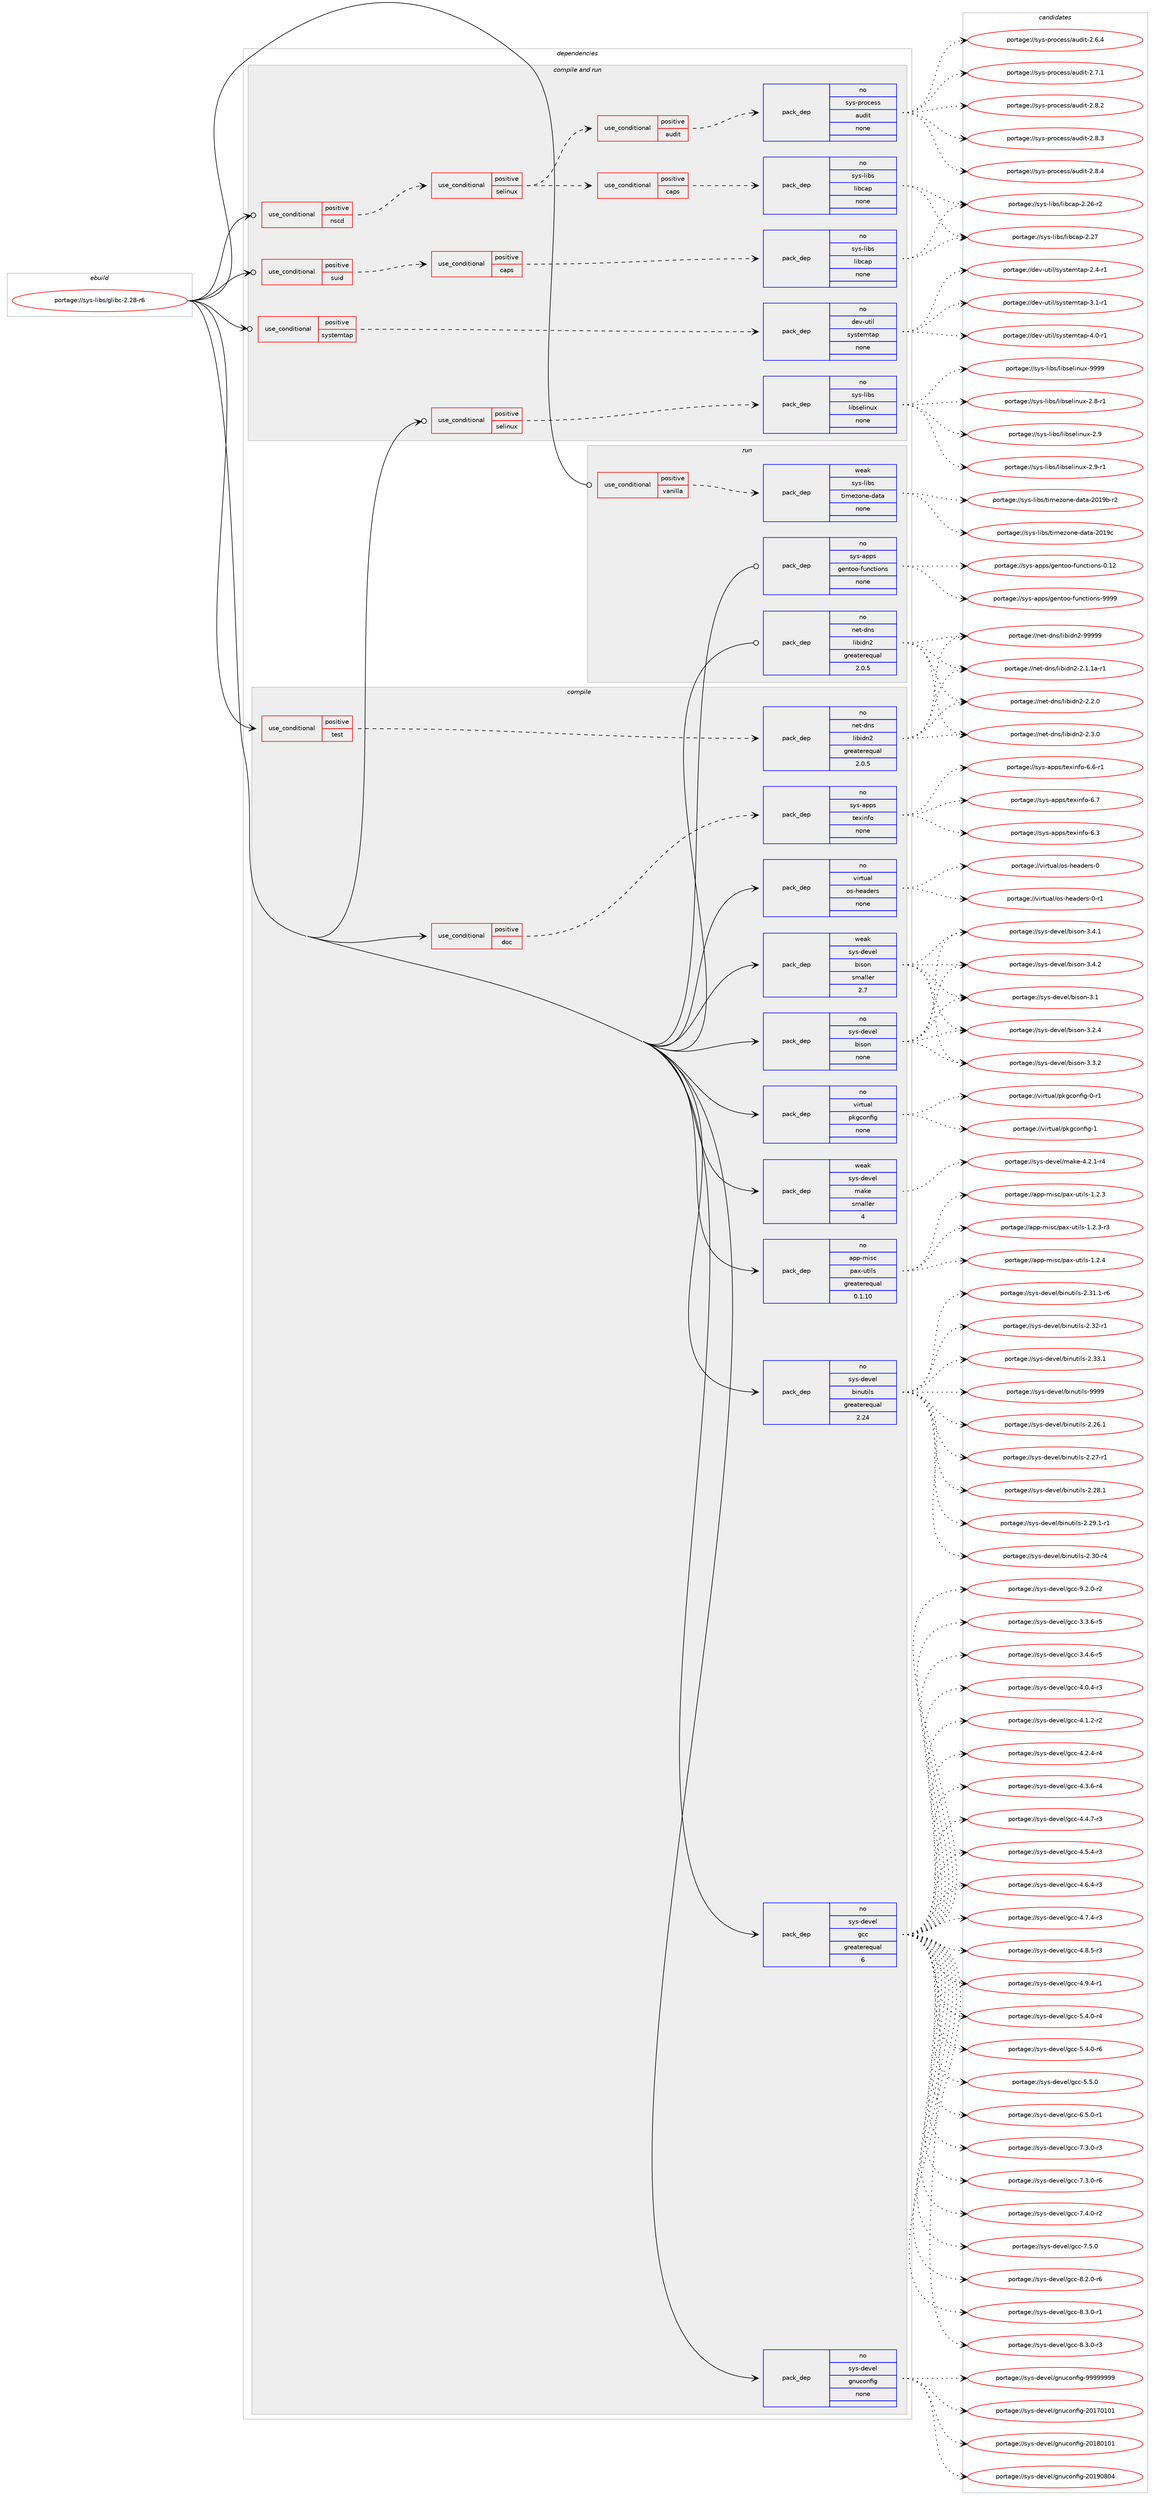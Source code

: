 digraph prolog {

# *************
# Graph options
# *************

newrank=true;
concentrate=true;
compound=true;
graph [rankdir=LR,fontname=Helvetica,fontsize=10,ranksep=1.5];#, ranksep=2.5, nodesep=0.2];
edge  [arrowhead=vee];
node  [fontname=Helvetica,fontsize=10];

# **********
# The ebuild
# **********

subgraph cluster_leftcol {
color=gray;
rank=same;
label=<<i>ebuild</i>>;
id [label="portage://sys-libs/glibc-2.28-r6", color=red, width=4, href="../sys-libs/glibc-2.28-r6.svg"];
}

# ****************
# The dependencies
# ****************

subgraph cluster_midcol {
color=gray;
label=<<i>dependencies</i>>;
subgraph cluster_compile {
fillcolor="#eeeeee";
style=filled;
label=<<i>compile</i>>;
subgraph cond103998 {
dependency430254 [label=<<TABLE BORDER="0" CELLBORDER="1" CELLSPACING="0" CELLPADDING="4"><TR><TD ROWSPAN="3" CELLPADDING="10">use_conditional</TD></TR><TR><TD>positive</TD></TR><TR><TD>doc</TD></TR></TABLE>>, shape=none, color=red];
subgraph pack319022 {
dependency430255 [label=<<TABLE BORDER="0" CELLBORDER="1" CELLSPACING="0" CELLPADDING="4" WIDTH="220"><TR><TD ROWSPAN="6" CELLPADDING="30">pack_dep</TD></TR><TR><TD WIDTH="110">no</TD></TR><TR><TD>sys-apps</TD></TR><TR><TD>texinfo</TD></TR><TR><TD>none</TD></TR><TR><TD></TD></TR></TABLE>>, shape=none, color=blue];
}
dependency430254:e -> dependency430255:w [weight=20,style="dashed",arrowhead="vee"];
}
id:e -> dependency430254:w [weight=20,style="solid",arrowhead="vee"];
subgraph cond103999 {
dependency430256 [label=<<TABLE BORDER="0" CELLBORDER="1" CELLSPACING="0" CELLPADDING="4"><TR><TD ROWSPAN="3" CELLPADDING="10">use_conditional</TD></TR><TR><TD>positive</TD></TR><TR><TD>test</TD></TR></TABLE>>, shape=none, color=red];
subgraph pack319023 {
dependency430257 [label=<<TABLE BORDER="0" CELLBORDER="1" CELLSPACING="0" CELLPADDING="4" WIDTH="220"><TR><TD ROWSPAN="6" CELLPADDING="30">pack_dep</TD></TR><TR><TD WIDTH="110">no</TD></TR><TR><TD>net-dns</TD></TR><TR><TD>libidn2</TD></TR><TR><TD>greaterequal</TD></TR><TR><TD>2.0.5</TD></TR></TABLE>>, shape=none, color=blue];
}
dependency430256:e -> dependency430257:w [weight=20,style="dashed",arrowhead="vee"];
}
id:e -> dependency430256:w [weight=20,style="solid",arrowhead="vee"];
subgraph pack319024 {
dependency430258 [label=<<TABLE BORDER="0" CELLBORDER="1" CELLSPACING="0" CELLPADDING="4" WIDTH="220"><TR><TD ROWSPAN="6" CELLPADDING="30">pack_dep</TD></TR><TR><TD WIDTH="110">no</TD></TR><TR><TD>app-misc</TD></TR><TR><TD>pax-utils</TD></TR><TR><TD>greaterequal</TD></TR><TR><TD>0.1.10</TD></TR></TABLE>>, shape=none, color=blue];
}
id:e -> dependency430258:w [weight=20,style="solid",arrowhead="vee"];
subgraph pack319025 {
dependency430259 [label=<<TABLE BORDER="0" CELLBORDER="1" CELLSPACING="0" CELLPADDING="4" WIDTH="220"><TR><TD ROWSPAN="6" CELLPADDING="30">pack_dep</TD></TR><TR><TD WIDTH="110">no</TD></TR><TR><TD>sys-devel</TD></TR><TR><TD>binutils</TD></TR><TR><TD>greaterequal</TD></TR><TR><TD>2.24</TD></TR></TABLE>>, shape=none, color=blue];
}
id:e -> dependency430259:w [weight=20,style="solid",arrowhead="vee"];
subgraph pack319026 {
dependency430260 [label=<<TABLE BORDER="0" CELLBORDER="1" CELLSPACING="0" CELLPADDING="4" WIDTH="220"><TR><TD ROWSPAN="6" CELLPADDING="30">pack_dep</TD></TR><TR><TD WIDTH="110">no</TD></TR><TR><TD>sys-devel</TD></TR><TR><TD>bison</TD></TR><TR><TD>none</TD></TR><TR><TD></TD></TR></TABLE>>, shape=none, color=blue];
}
id:e -> dependency430260:w [weight=20,style="solid",arrowhead="vee"];
subgraph pack319027 {
dependency430261 [label=<<TABLE BORDER="0" CELLBORDER="1" CELLSPACING="0" CELLPADDING="4" WIDTH="220"><TR><TD ROWSPAN="6" CELLPADDING="30">pack_dep</TD></TR><TR><TD WIDTH="110">no</TD></TR><TR><TD>sys-devel</TD></TR><TR><TD>gcc</TD></TR><TR><TD>greaterequal</TD></TR><TR><TD>6</TD></TR></TABLE>>, shape=none, color=blue];
}
id:e -> dependency430261:w [weight=20,style="solid",arrowhead="vee"];
subgraph pack319028 {
dependency430262 [label=<<TABLE BORDER="0" CELLBORDER="1" CELLSPACING="0" CELLPADDING="4" WIDTH="220"><TR><TD ROWSPAN="6" CELLPADDING="30">pack_dep</TD></TR><TR><TD WIDTH="110">no</TD></TR><TR><TD>sys-devel</TD></TR><TR><TD>gnuconfig</TD></TR><TR><TD>none</TD></TR><TR><TD></TD></TR></TABLE>>, shape=none, color=blue];
}
id:e -> dependency430262:w [weight=20,style="solid",arrowhead="vee"];
subgraph pack319029 {
dependency430263 [label=<<TABLE BORDER="0" CELLBORDER="1" CELLSPACING="0" CELLPADDING="4" WIDTH="220"><TR><TD ROWSPAN="6" CELLPADDING="30">pack_dep</TD></TR><TR><TD WIDTH="110">no</TD></TR><TR><TD>virtual</TD></TR><TR><TD>os-headers</TD></TR><TR><TD>none</TD></TR><TR><TD></TD></TR></TABLE>>, shape=none, color=blue];
}
id:e -> dependency430263:w [weight=20,style="solid",arrowhead="vee"];
subgraph pack319030 {
dependency430264 [label=<<TABLE BORDER="0" CELLBORDER="1" CELLSPACING="0" CELLPADDING="4" WIDTH="220"><TR><TD ROWSPAN="6" CELLPADDING="30">pack_dep</TD></TR><TR><TD WIDTH="110">no</TD></TR><TR><TD>virtual</TD></TR><TR><TD>pkgconfig</TD></TR><TR><TD>none</TD></TR><TR><TD></TD></TR></TABLE>>, shape=none, color=blue];
}
id:e -> dependency430264:w [weight=20,style="solid",arrowhead="vee"];
subgraph pack319031 {
dependency430265 [label=<<TABLE BORDER="0" CELLBORDER="1" CELLSPACING="0" CELLPADDING="4" WIDTH="220"><TR><TD ROWSPAN="6" CELLPADDING="30">pack_dep</TD></TR><TR><TD WIDTH="110">weak</TD></TR><TR><TD>sys-devel</TD></TR><TR><TD>bison</TD></TR><TR><TD>smaller</TD></TR><TR><TD>2.7</TD></TR></TABLE>>, shape=none, color=blue];
}
id:e -> dependency430265:w [weight=20,style="solid",arrowhead="vee"];
subgraph pack319032 {
dependency430266 [label=<<TABLE BORDER="0" CELLBORDER="1" CELLSPACING="0" CELLPADDING="4" WIDTH="220"><TR><TD ROWSPAN="6" CELLPADDING="30">pack_dep</TD></TR><TR><TD WIDTH="110">weak</TD></TR><TR><TD>sys-devel</TD></TR><TR><TD>make</TD></TR><TR><TD>smaller</TD></TR><TR><TD>4</TD></TR></TABLE>>, shape=none, color=blue];
}
id:e -> dependency430266:w [weight=20,style="solid",arrowhead="vee"];
}
subgraph cluster_compileandrun {
fillcolor="#eeeeee";
style=filled;
label=<<i>compile and run</i>>;
subgraph cond104000 {
dependency430267 [label=<<TABLE BORDER="0" CELLBORDER="1" CELLSPACING="0" CELLPADDING="4"><TR><TD ROWSPAN="3" CELLPADDING="10">use_conditional</TD></TR><TR><TD>positive</TD></TR><TR><TD>nscd</TD></TR></TABLE>>, shape=none, color=red];
subgraph cond104001 {
dependency430268 [label=<<TABLE BORDER="0" CELLBORDER="1" CELLSPACING="0" CELLPADDING="4"><TR><TD ROWSPAN="3" CELLPADDING="10">use_conditional</TD></TR><TR><TD>positive</TD></TR><TR><TD>selinux</TD></TR></TABLE>>, shape=none, color=red];
subgraph cond104002 {
dependency430269 [label=<<TABLE BORDER="0" CELLBORDER="1" CELLSPACING="0" CELLPADDING="4"><TR><TD ROWSPAN="3" CELLPADDING="10">use_conditional</TD></TR><TR><TD>positive</TD></TR><TR><TD>audit</TD></TR></TABLE>>, shape=none, color=red];
subgraph pack319033 {
dependency430270 [label=<<TABLE BORDER="0" CELLBORDER="1" CELLSPACING="0" CELLPADDING="4" WIDTH="220"><TR><TD ROWSPAN="6" CELLPADDING="30">pack_dep</TD></TR><TR><TD WIDTH="110">no</TD></TR><TR><TD>sys-process</TD></TR><TR><TD>audit</TD></TR><TR><TD>none</TD></TR><TR><TD></TD></TR></TABLE>>, shape=none, color=blue];
}
dependency430269:e -> dependency430270:w [weight=20,style="dashed",arrowhead="vee"];
}
dependency430268:e -> dependency430269:w [weight=20,style="dashed",arrowhead="vee"];
subgraph cond104003 {
dependency430271 [label=<<TABLE BORDER="0" CELLBORDER="1" CELLSPACING="0" CELLPADDING="4"><TR><TD ROWSPAN="3" CELLPADDING="10">use_conditional</TD></TR><TR><TD>positive</TD></TR><TR><TD>caps</TD></TR></TABLE>>, shape=none, color=red];
subgraph pack319034 {
dependency430272 [label=<<TABLE BORDER="0" CELLBORDER="1" CELLSPACING="0" CELLPADDING="4" WIDTH="220"><TR><TD ROWSPAN="6" CELLPADDING="30">pack_dep</TD></TR><TR><TD WIDTH="110">no</TD></TR><TR><TD>sys-libs</TD></TR><TR><TD>libcap</TD></TR><TR><TD>none</TD></TR><TR><TD></TD></TR></TABLE>>, shape=none, color=blue];
}
dependency430271:e -> dependency430272:w [weight=20,style="dashed",arrowhead="vee"];
}
dependency430268:e -> dependency430271:w [weight=20,style="dashed",arrowhead="vee"];
}
dependency430267:e -> dependency430268:w [weight=20,style="dashed",arrowhead="vee"];
}
id:e -> dependency430267:w [weight=20,style="solid",arrowhead="odotvee"];
subgraph cond104004 {
dependency430273 [label=<<TABLE BORDER="0" CELLBORDER="1" CELLSPACING="0" CELLPADDING="4"><TR><TD ROWSPAN="3" CELLPADDING="10">use_conditional</TD></TR><TR><TD>positive</TD></TR><TR><TD>selinux</TD></TR></TABLE>>, shape=none, color=red];
subgraph pack319035 {
dependency430274 [label=<<TABLE BORDER="0" CELLBORDER="1" CELLSPACING="0" CELLPADDING="4" WIDTH="220"><TR><TD ROWSPAN="6" CELLPADDING="30">pack_dep</TD></TR><TR><TD WIDTH="110">no</TD></TR><TR><TD>sys-libs</TD></TR><TR><TD>libselinux</TD></TR><TR><TD>none</TD></TR><TR><TD></TD></TR></TABLE>>, shape=none, color=blue];
}
dependency430273:e -> dependency430274:w [weight=20,style="dashed",arrowhead="vee"];
}
id:e -> dependency430273:w [weight=20,style="solid",arrowhead="odotvee"];
subgraph cond104005 {
dependency430275 [label=<<TABLE BORDER="0" CELLBORDER="1" CELLSPACING="0" CELLPADDING="4"><TR><TD ROWSPAN="3" CELLPADDING="10">use_conditional</TD></TR><TR><TD>positive</TD></TR><TR><TD>suid</TD></TR></TABLE>>, shape=none, color=red];
subgraph cond104006 {
dependency430276 [label=<<TABLE BORDER="0" CELLBORDER="1" CELLSPACING="0" CELLPADDING="4"><TR><TD ROWSPAN="3" CELLPADDING="10">use_conditional</TD></TR><TR><TD>positive</TD></TR><TR><TD>caps</TD></TR></TABLE>>, shape=none, color=red];
subgraph pack319036 {
dependency430277 [label=<<TABLE BORDER="0" CELLBORDER="1" CELLSPACING="0" CELLPADDING="4" WIDTH="220"><TR><TD ROWSPAN="6" CELLPADDING="30">pack_dep</TD></TR><TR><TD WIDTH="110">no</TD></TR><TR><TD>sys-libs</TD></TR><TR><TD>libcap</TD></TR><TR><TD>none</TD></TR><TR><TD></TD></TR></TABLE>>, shape=none, color=blue];
}
dependency430276:e -> dependency430277:w [weight=20,style="dashed",arrowhead="vee"];
}
dependency430275:e -> dependency430276:w [weight=20,style="dashed",arrowhead="vee"];
}
id:e -> dependency430275:w [weight=20,style="solid",arrowhead="odotvee"];
subgraph cond104007 {
dependency430278 [label=<<TABLE BORDER="0" CELLBORDER="1" CELLSPACING="0" CELLPADDING="4"><TR><TD ROWSPAN="3" CELLPADDING="10">use_conditional</TD></TR><TR><TD>positive</TD></TR><TR><TD>systemtap</TD></TR></TABLE>>, shape=none, color=red];
subgraph pack319037 {
dependency430279 [label=<<TABLE BORDER="0" CELLBORDER="1" CELLSPACING="0" CELLPADDING="4" WIDTH="220"><TR><TD ROWSPAN="6" CELLPADDING="30">pack_dep</TD></TR><TR><TD WIDTH="110">no</TD></TR><TR><TD>dev-util</TD></TR><TR><TD>systemtap</TD></TR><TR><TD>none</TD></TR><TR><TD></TD></TR></TABLE>>, shape=none, color=blue];
}
dependency430278:e -> dependency430279:w [weight=20,style="dashed",arrowhead="vee"];
}
id:e -> dependency430278:w [weight=20,style="solid",arrowhead="odotvee"];
}
subgraph cluster_run {
fillcolor="#eeeeee";
style=filled;
label=<<i>run</i>>;
subgraph cond104008 {
dependency430280 [label=<<TABLE BORDER="0" CELLBORDER="1" CELLSPACING="0" CELLPADDING="4"><TR><TD ROWSPAN="3" CELLPADDING="10">use_conditional</TD></TR><TR><TD>positive</TD></TR><TR><TD>vanilla</TD></TR></TABLE>>, shape=none, color=red];
subgraph pack319038 {
dependency430281 [label=<<TABLE BORDER="0" CELLBORDER="1" CELLSPACING="0" CELLPADDING="4" WIDTH="220"><TR><TD ROWSPAN="6" CELLPADDING="30">pack_dep</TD></TR><TR><TD WIDTH="110">weak</TD></TR><TR><TD>sys-libs</TD></TR><TR><TD>timezone-data</TD></TR><TR><TD>none</TD></TR><TR><TD></TD></TR></TABLE>>, shape=none, color=blue];
}
dependency430280:e -> dependency430281:w [weight=20,style="dashed",arrowhead="vee"];
}
id:e -> dependency430280:w [weight=20,style="solid",arrowhead="odot"];
subgraph pack319039 {
dependency430282 [label=<<TABLE BORDER="0" CELLBORDER="1" CELLSPACING="0" CELLPADDING="4" WIDTH="220"><TR><TD ROWSPAN="6" CELLPADDING="30">pack_dep</TD></TR><TR><TD WIDTH="110">no</TD></TR><TR><TD>net-dns</TD></TR><TR><TD>libidn2</TD></TR><TR><TD>greaterequal</TD></TR><TR><TD>2.0.5</TD></TR></TABLE>>, shape=none, color=blue];
}
id:e -> dependency430282:w [weight=20,style="solid",arrowhead="odot"];
subgraph pack319040 {
dependency430283 [label=<<TABLE BORDER="0" CELLBORDER="1" CELLSPACING="0" CELLPADDING="4" WIDTH="220"><TR><TD ROWSPAN="6" CELLPADDING="30">pack_dep</TD></TR><TR><TD WIDTH="110">no</TD></TR><TR><TD>sys-apps</TD></TR><TR><TD>gentoo-functions</TD></TR><TR><TD>none</TD></TR><TR><TD></TD></TR></TABLE>>, shape=none, color=blue];
}
id:e -> dependency430283:w [weight=20,style="solid",arrowhead="odot"];
}
}

# **************
# The candidates
# **************

subgraph cluster_choices {
rank=same;
color=gray;
label=<<i>candidates</i>>;

subgraph choice319022 {
color=black;
nodesep=1;
choiceportage11512111545971121121154711610112010511010211145544651 [label="portage://sys-apps/texinfo-6.3", color=red, width=4,href="../sys-apps/texinfo-6.3.svg"];
choiceportage115121115459711211211547116101120105110102111455446544511449 [label="portage://sys-apps/texinfo-6.6-r1", color=red, width=4,href="../sys-apps/texinfo-6.6-r1.svg"];
choiceportage11512111545971121121154711610112010511010211145544655 [label="portage://sys-apps/texinfo-6.7", color=red, width=4,href="../sys-apps/texinfo-6.7.svg"];
dependency430255:e -> choiceportage11512111545971121121154711610112010511010211145544651:w [style=dotted,weight="100"];
dependency430255:e -> choiceportage115121115459711211211547116101120105110102111455446544511449:w [style=dotted,weight="100"];
dependency430255:e -> choiceportage11512111545971121121154711610112010511010211145544655:w [style=dotted,weight="100"];
}
subgraph choice319023 {
color=black;
nodesep=1;
choiceportage11010111645100110115471081059810510011050455046494649974511449 [label="portage://net-dns/libidn2-2.1.1a-r1", color=red, width=4,href="../net-dns/libidn2-2.1.1a-r1.svg"];
choiceportage11010111645100110115471081059810510011050455046504648 [label="portage://net-dns/libidn2-2.2.0", color=red, width=4,href="../net-dns/libidn2-2.2.0.svg"];
choiceportage11010111645100110115471081059810510011050455046514648 [label="portage://net-dns/libidn2-2.3.0", color=red, width=4,href="../net-dns/libidn2-2.3.0.svg"];
choiceportage11010111645100110115471081059810510011050455757575757 [label="portage://net-dns/libidn2-99999", color=red, width=4,href="../net-dns/libidn2-99999.svg"];
dependency430257:e -> choiceportage11010111645100110115471081059810510011050455046494649974511449:w [style=dotted,weight="100"];
dependency430257:e -> choiceportage11010111645100110115471081059810510011050455046504648:w [style=dotted,weight="100"];
dependency430257:e -> choiceportage11010111645100110115471081059810510011050455046514648:w [style=dotted,weight="100"];
dependency430257:e -> choiceportage11010111645100110115471081059810510011050455757575757:w [style=dotted,weight="100"];
}
subgraph choice319024 {
color=black;
nodesep=1;
choiceportage971121124510910511599471129712045117116105108115454946504651 [label="portage://app-misc/pax-utils-1.2.3", color=red, width=4,href="../app-misc/pax-utils-1.2.3.svg"];
choiceportage9711211245109105115994711297120451171161051081154549465046514511451 [label="portage://app-misc/pax-utils-1.2.3-r3", color=red, width=4,href="../app-misc/pax-utils-1.2.3-r3.svg"];
choiceportage971121124510910511599471129712045117116105108115454946504652 [label="portage://app-misc/pax-utils-1.2.4", color=red, width=4,href="../app-misc/pax-utils-1.2.4.svg"];
dependency430258:e -> choiceportage971121124510910511599471129712045117116105108115454946504651:w [style=dotted,weight="100"];
dependency430258:e -> choiceportage9711211245109105115994711297120451171161051081154549465046514511451:w [style=dotted,weight="100"];
dependency430258:e -> choiceportage971121124510910511599471129712045117116105108115454946504652:w [style=dotted,weight="100"];
}
subgraph choice319025 {
color=black;
nodesep=1;
choiceportage11512111545100101118101108479810511011711610510811545504650544649 [label="portage://sys-devel/binutils-2.26.1", color=red, width=4,href="../sys-devel/binutils-2.26.1.svg"];
choiceportage11512111545100101118101108479810511011711610510811545504650554511449 [label="portage://sys-devel/binutils-2.27-r1", color=red, width=4,href="../sys-devel/binutils-2.27-r1.svg"];
choiceportage11512111545100101118101108479810511011711610510811545504650564649 [label="portage://sys-devel/binutils-2.28.1", color=red, width=4,href="../sys-devel/binutils-2.28.1.svg"];
choiceportage115121115451001011181011084798105110117116105108115455046505746494511449 [label="portage://sys-devel/binutils-2.29.1-r1", color=red, width=4,href="../sys-devel/binutils-2.29.1-r1.svg"];
choiceportage11512111545100101118101108479810511011711610510811545504651484511452 [label="portage://sys-devel/binutils-2.30-r4", color=red, width=4,href="../sys-devel/binutils-2.30-r4.svg"];
choiceportage115121115451001011181011084798105110117116105108115455046514946494511454 [label="portage://sys-devel/binutils-2.31.1-r6", color=red, width=4,href="../sys-devel/binutils-2.31.1-r6.svg"];
choiceportage11512111545100101118101108479810511011711610510811545504651504511449 [label="portage://sys-devel/binutils-2.32-r1", color=red, width=4,href="../sys-devel/binutils-2.32-r1.svg"];
choiceportage11512111545100101118101108479810511011711610510811545504651514649 [label="portage://sys-devel/binutils-2.33.1", color=red, width=4,href="../sys-devel/binutils-2.33.1.svg"];
choiceportage1151211154510010111810110847981051101171161051081154557575757 [label="portage://sys-devel/binutils-9999", color=red, width=4,href="../sys-devel/binutils-9999.svg"];
dependency430259:e -> choiceportage11512111545100101118101108479810511011711610510811545504650544649:w [style=dotted,weight="100"];
dependency430259:e -> choiceportage11512111545100101118101108479810511011711610510811545504650554511449:w [style=dotted,weight="100"];
dependency430259:e -> choiceportage11512111545100101118101108479810511011711610510811545504650564649:w [style=dotted,weight="100"];
dependency430259:e -> choiceportage115121115451001011181011084798105110117116105108115455046505746494511449:w [style=dotted,weight="100"];
dependency430259:e -> choiceportage11512111545100101118101108479810511011711610510811545504651484511452:w [style=dotted,weight="100"];
dependency430259:e -> choiceportage115121115451001011181011084798105110117116105108115455046514946494511454:w [style=dotted,weight="100"];
dependency430259:e -> choiceportage11512111545100101118101108479810511011711610510811545504651504511449:w [style=dotted,weight="100"];
dependency430259:e -> choiceportage11512111545100101118101108479810511011711610510811545504651514649:w [style=dotted,weight="100"];
dependency430259:e -> choiceportage1151211154510010111810110847981051101171161051081154557575757:w [style=dotted,weight="100"];
}
subgraph choice319026 {
color=black;
nodesep=1;
choiceportage11512111545100101118101108479810511511111045514649 [label="portage://sys-devel/bison-3.1", color=red, width=4,href="../sys-devel/bison-3.1.svg"];
choiceportage115121115451001011181011084798105115111110455146504652 [label="portage://sys-devel/bison-3.2.4", color=red, width=4,href="../sys-devel/bison-3.2.4.svg"];
choiceportage115121115451001011181011084798105115111110455146514650 [label="portage://sys-devel/bison-3.3.2", color=red, width=4,href="../sys-devel/bison-3.3.2.svg"];
choiceportage115121115451001011181011084798105115111110455146524649 [label="portage://sys-devel/bison-3.4.1", color=red, width=4,href="../sys-devel/bison-3.4.1.svg"];
choiceportage115121115451001011181011084798105115111110455146524650 [label="portage://sys-devel/bison-3.4.2", color=red, width=4,href="../sys-devel/bison-3.4.2.svg"];
dependency430260:e -> choiceportage11512111545100101118101108479810511511111045514649:w [style=dotted,weight="100"];
dependency430260:e -> choiceportage115121115451001011181011084798105115111110455146504652:w [style=dotted,weight="100"];
dependency430260:e -> choiceportage115121115451001011181011084798105115111110455146514650:w [style=dotted,weight="100"];
dependency430260:e -> choiceportage115121115451001011181011084798105115111110455146524649:w [style=dotted,weight="100"];
dependency430260:e -> choiceportage115121115451001011181011084798105115111110455146524650:w [style=dotted,weight="100"];
}
subgraph choice319027 {
color=black;
nodesep=1;
choiceportage115121115451001011181011084710399994551465146544511453 [label="portage://sys-devel/gcc-3.3.6-r5", color=red, width=4,href="../sys-devel/gcc-3.3.6-r5.svg"];
choiceportage115121115451001011181011084710399994551465246544511453 [label="portage://sys-devel/gcc-3.4.6-r5", color=red, width=4,href="../sys-devel/gcc-3.4.6-r5.svg"];
choiceportage115121115451001011181011084710399994552464846524511451 [label="portage://sys-devel/gcc-4.0.4-r3", color=red, width=4,href="../sys-devel/gcc-4.0.4-r3.svg"];
choiceportage115121115451001011181011084710399994552464946504511450 [label="portage://sys-devel/gcc-4.1.2-r2", color=red, width=4,href="../sys-devel/gcc-4.1.2-r2.svg"];
choiceportage115121115451001011181011084710399994552465046524511452 [label="portage://sys-devel/gcc-4.2.4-r4", color=red, width=4,href="../sys-devel/gcc-4.2.4-r4.svg"];
choiceportage115121115451001011181011084710399994552465146544511452 [label="portage://sys-devel/gcc-4.3.6-r4", color=red, width=4,href="../sys-devel/gcc-4.3.6-r4.svg"];
choiceportage115121115451001011181011084710399994552465246554511451 [label="portage://sys-devel/gcc-4.4.7-r3", color=red, width=4,href="../sys-devel/gcc-4.4.7-r3.svg"];
choiceportage115121115451001011181011084710399994552465346524511451 [label="portage://sys-devel/gcc-4.5.4-r3", color=red, width=4,href="../sys-devel/gcc-4.5.4-r3.svg"];
choiceportage115121115451001011181011084710399994552465446524511451 [label="portage://sys-devel/gcc-4.6.4-r3", color=red, width=4,href="../sys-devel/gcc-4.6.4-r3.svg"];
choiceportage115121115451001011181011084710399994552465546524511451 [label="portage://sys-devel/gcc-4.7.4-r3", color=red, width=4,href="../sys-devel/gcc-4.7.4-r3.svg"];
choiceportage115121115451001011181011084710399994552465646534511451 [label="portage://sys-devel/gcc-4.8.5-r3", color=red, width=4,href="../sys-devel/gcc-4.8.5-r3.svg"];
choiceportage115121115451001011181011084710399994552465746524511449 [label="portage://sys-devel/gcc-4.9.4-r1", color=red, width=4,href="../sys-devel/gcc-4.9.4-r1.svg"];
choiceportage115121115451001011181011084710399994553465246484511452 [label="portage://sys-devel/gcc-5.4.0-r4", color=red, width=4,href="../sys-devel/gcc-5.4.0-r4.svg"];
choiceportage115121115451001011181011084710399994553465246484511454 [label="portage://sys-devel/gcc-5.4.0-r6", color=red, width=4,href="../sys-devel/gcc-5.4.0-r6.svg"];
choiceportage11512111545100101118101108471039999455346534648 [label="portage://sys-devel/gcc-5.5.0", color=red, width=4,href="../sys-devel/gcc-5.5.0.svg"];
choiceportage115121115451001011181011084710399994554465346484511449 [label="portage://sys-devel/gcc-6.5.0-r1", color=red, width=4,href="../sys-devel/gcc-6.5.0-r1.svg"];
choiceportage115121115451001011181011084710399994555465146484511451 [label="portage://sys-devel/gcc-7.3.0-r3", color=red, width=4,href="../sys-devel/gcc-7.3.0-r3.svg"];
choiceportage115121115451001011181011084710399994555465146484511454 [label="portage://sys-devel/gcc-7.3.0-r6", color=red, width=4,href="../sys-devel/gcc-7.3.0-r6.svg"];
choiceportage115121115451001011181011084710399994555465246484511450 [label="portage://sys-devel/gcc-7.4.0-r2", color=red, width=4,href="../sys-devel/gcc-7.4.0-r2.svg"];
choiceportage11512111545100101118101108471039999455546534648 [label="portage://sys-devel/gcc-7.5.0", color=red, width=4,href="../sys-devel/gcc-7.5.0.svg"];
choiceportage115121115451001011181011084710399994556465046484511454 [label="portage://sys-devel/gcc-8.2.0-r6", color=red, width=4,href="../sys-devel/gcc-8.2.0-r6.svg"];
choiceportage115121115451001011181011084710399994556465146484511449 [label="portage://sys-devel/gcc-8.3.0-r1", color=red, width=4,href="../sys-devel/gcc-8.3.0-r1.svg"];
choiceportage115121115451001011181011084710399994556465146484511451 [label="portage://sys-devel/gcc-8.3.0-r3", color=red, width=4,href="../sys-devel/gcc-8.3.0-r3.svg"];
choiceportage115121115451001011181011084710399994557465046484511450 [label="portage://sys-devel/gcc-9.2.0-r2", color=red, width=4,href="../sys-devel/gcc-9.2.0-r2.svg"];
dependency430261:e -> choiceportage115121115451001011181011084710399994551465146544511453:w [style=dotted,weight="100"];
dependency430261:e -> choiceportage115121115451001011181011084710399994551465246544511453:w [style=dotted,weight="100"];
dependency430261:e -> choiceportage115121115451001011181011084710399994552464846524511451:w [style=dotted,weight="100"];
dependency430261:e -> choiceportage115121115451001011181011084710399994552464946504511450:w [style=dotted,weight="100"];
dependency430261:e -> choiceportage115121115451001011181011084710399994552465046524511452:w [style=dotted,weight="100"];
dependency430261:e -> choiceportage115121115451001011181011084710399994552465146544511452:w [style=dotted,weight="100"];
dependency430261:e -> choiceportage115121115451001011181011084710399994552465246554511451:w [style=dotted,weight="100"];
dependency430261:e -> choiceportage115121115451001011181011084710399994552465346524511451:w [style=dotted,weight="100"];
dependency430261:e -> choiceportage115121115451001011181011084710399994552465446524511451:w [style=dotted,weight="100"];
dependency430261:e -> choiceportage115121115451001011181011084710399994552465546524511451:w [style=dotted,weight="100"];
dependency430261:e -> choiceportage115121115451001011181011084710399994552465646534511451:w [style=dotted,weight="100"];
dependency430261:e -> choiceportage115121115451001011181011084710399994552465746524511449:w [style=dotted,weight="100"];
dependency430261:e -> choiceportage115121115451001011181011084710399994553465246484511452:w [style=dotted,weight="100"];
dependency430261:e -> choiceportage115121115451001011181011084710399994553465246484511454:w [style=dotted,weight="100"];
dependency430261:e -> choiceportage11512111545100101118101108471039999455346534648:w [style=dotted,weight="100"];
dependency430261:e -> choiceportage115121115451001011181011084710399994554465346484511449:w [style=dotted,weight="100"];
dependency430261:e -> choiceportage115121115451001011181011084710399994555465146484511451:w [style=dotted,weight="100"];
dependency430261:e -> choiceportage115121115451001011181011084710399994555465146484511454:w [style=dotted,weight="100"];
dependency430261:e -> choiceportage115121115451001011181011084710399994555465246484511450:w [style=dotted,weight="100"];
dependency430261:e -> choiceportage11512111545100101118101108471039999455546534648:w [style=dotted,weight="100"];
dependency430261:e -> choiceportage115121115451001011181011084710399994556465046484511454:w [style=dotted,weight="100"];
dependency430261:e -> choiceportage115121115451001011181011084710399994556465146484511449:w [style=dotted,weight="100"];
dependency430261:e -> choiceportage115121115451001011181011084710399994556465146484511451:w [style=dotted,weight="100"];
dependency430261:e -> choiceportage115121115451001011181011084710399994557465046484511450:w [style=dotted,weight="100"];
}
subgraph choice319028 {
color=black;
nodesep=1;
choiceportage115121115451001011181011084710311011799111110102105103455048495548494849 [label="portage://sys-devel/gnuconfig-20170101", color=red, width=4,href="../sys-devel/gnuconfig-20170101.svg"];
choiceportage115121115451001011181011084710311011799111110102105103455048495648494849 [label="portage://sys-devel/gnuconfig-20180101", color=red, width=4,href="../sys-devel/gnuconfig-20180101.svg"];
choiceportage115121115451001011181011084710311011799111110102105103455048495748564852 [label="portage://sys-devel/gnuconfig-20190804", color=red, width=4,href="../sys-devel/gnuconfig-20190804.svg"];
choiceportage115121115451001011181011084710311011799111110102105103455757575757575757 [label="portage://sys-devel/gnuconfig-99999999", color=red, width=4,href="../sys-devel/gnuconfig-99999999.svg"];
dependency430262:e -> choiceportage115121115451001011181011084710311011799111110102105103455048495548494849:w [style=dotted,weight="100"];
dependency430262:e -> choiceportage115121115451001011181011084710311011799111110102105103455048495648494849:w [style=dotted,weight="100"];
dependency430262:e -> choiceportage115121115451001011181011084710311011799111110102105103455048495748564852:w [style=dotted,weight="100"];
dependency430262:e -> choiceportage115121115451001011181011084710311011799111110102105103455757575757575757:w [style=dotted,weight="100"];
}
subgraph choice319029 {
color=black;
nodesep=1;
choiceportage118105114116117971084711111545104101971001011141154548 [label="portage://virtual/os-headers-0", color=red, width=4,href="../virtual/os-headers-0.svg"];
choiceportage1181051141161179710847111115451041019710010111411545484511449 [label="portage://virtual/os-headers-0-r1", color=red, width=4,href="../virtual/os-headers-0-r1.svg"];
dependency430263:e -> choiceportage118105114116117971084711111545104101971001011141154548:w [style=dotted,weight="100"];
dependency430263:e -> choiceportage1181051141161179710847111115451041019710010111411545484511449:w [style=dotted,weight="100"];
}
subgraph choice319030 {
color=black;
nodesep=1;
choiceportage11810511411611797108471121071039911111010210510345484511449 [label="portage://virtual/pkgconfig-0-r1", color=red, width=4,href="../virtual/pkgconfig-0-r1.svg"];
choiceportage1181051141161179710847112107103991111101021051034549 [label="portage://virtual/pkgconfig-1", color=red, width=4,href="../virtual/pkgconfig-1.svg"];
dependency430264:e -> choiceportage11810511411611797108471121071039911111010210510345484511449:w [style=dotted,weight="100"];
dependency430264:e -> choiceportage1181051141161179710847112107103991111101021051034549:w [style=dotted,weight="100"];
}
subgraph choice319031 {
color=black;
nodesep=1;
choiceportage11512111545100101118101108479810511511111045514649 [label="portage://sys-devel/bison-3.1", color=red, width=4,href="../sys-devel/bison-3.1.svg"];
choiceportage115121115451001011181011084798105115111110455146504652 [label="portage://sys-devel/bison-3.2.4", color=red, width=4,href="../sys-devel/bison-3.2.4.svg"];
choiceportage115121115451001011181011084798105115111110455146514650 [label="portage://sys-devel/bison-3.3.2", color=red, width=4,href="../sys-devel/bison-3.3.2.svg"];
choiceportage115121115451001011181011084798105115111110455146524649 [label="portage://sys-devel/bison-3.4.1", color=red, width=4,href="../sys-devel/bison-3.4.1.svg"];
choiceportage115121115451001011181011084798105115111110455146524650 [label="portage://sys-devel/bison-3.4.2", color=red, width=4,href="../sys-devel/bison-3.4.2.svg"];
dependency430265:e -> choiceportage11512111545100101118101108479810511511111045514649:w [style=dotted,weight="100"];
dependency430265:e -> choiceportage115121115451001011181011084798105115111110455146504652:w [style=dotted,weight="100"];
dependency430265:e -> choiceportage115121115451001011181011084798105115111110455146514650:w [style=dotted,weight="100"];
dependency430265:e -> choiceportage115121115451001011181011084798105115111110455146524649:w [style=dotted,weight="100"];
dependency430265:e -> choiceportage115121115451001011181011084798105115111110455146524650:w [style=dotted,weight="100"];
}
subgraph choice319032 {
color=black;
nodesep=1;
choiceportage1151211154510010111810110847109971071014552465046494511452 [label="portage://sys-devel/make-4.2.1-r4", color=red, width=4,href="../sys-devel/make-4.2.1-r4.svg"];
dependency430266:e -> choiceportage1151211154510010111810110847109971071014552465046494511452:w [style=dotted,weight="100"];
}
subgraph choice319033 {
color=black;
nodesep=1;
choiceportage11512111545112114111991011151154797117100105116455046544652 [label="portage://sys-process/audit-2.6.4", color=red, width=4,href="../sys-process/audit-2.6.4.svg"];
choiceportage11512111545112114111991011151154797117100105116455046554649 [label="portage://sys-process/audit-2.7.1", color=red, width=4,href="../sys-process/audit-2.7.1.svg"];
choiceportage11512111545112114111991011151154797117100105116455046564650 [label="portage://sys-process/audit-2.8.2", color=red, width=4,href="../sys-process/audit-2.8.2.svg"];
choiceportage11512111545112114111991011151154797117100105116455046564651 [label="portage://sys-process/audit-2.8.3", color=red, width=4,href="../sys-process/audit-2.8.3.svg"];
choiceportage11512111545112114111991011151154797117100105116455046564652 [label="portage://sys-process/audit-2.8.4", color=red, width=4,href="../sys-process/audit-2.8.4.svg"];
dependency430270:e -> choiceportage11512111545112114111991011151154797117100105116455046544652:w [style=dotted,weight="100"];
dependency430270:e -> choiceportage11512111545112114111991011151154797117100105116455046554649:w [style=dotted,weight="100"];
dependency430270:e -> choiceportage11512111545112114111991011151154797117100105116455046564650:w [style=dotted,weight="100"];
dependency430270:e -> choiceportage11512111545112114111991011151154797117100105116455046564651:w [style=dotted,weight="100"];
dependency430270:e -> choiceportage11512111545112114111991011151154797117100105116455046564652:w [style=dotted,weight="100"];
}
subgraph choice319034 {
color=black;
nodesep=1;
choiceportage11512111545108105981154710810598999711245504650544511450 [label="portage://sys-libs/libcap-2.26-r2", color=red, width=4,href="../sys-libs/libcap-2.26-r2.svg"];
choiceportage1151211154510810598115471081059899971124550465055 [label="portage://sys-libs/libcap-2.27", color=red, width=4,href="../sys-libs/libcap-2.27.svg"];
dependency430272:e -> choiceportage11512111545108105981154710810598999711245504650544511450:w [style=dotted,weight="100"];
dependency430272:e -> choiceportage1151211154510810598115471081059899971124550465055:w [style=dotted,weight="100"];
}
subgraph choice319035 {
color=black;
nodesep=1;
choiceportage11512111545108105981154710810598115101108105110117120455046564511449 [label="portage://sys-libs/libselinux-2.8-r1", color=red, width=4,href="../sys-libs/libselinux-2.8-r1.svg"];
choiceportage1151211154510810598115471081059811510110810511011712045504657 [label="portage://sys-libs/libselinux-2.9", color=red, width=4,href="../sys-libs/libselinux-2.9.svg"];
choiceportage11512111545108105981154710810598115101108105110117120455046574511449 [label="portage://sys-libs/libselinux-2.9-r1", color=red, width=4,href="../sys-libs/libselinux-2.9-r1.svg"];
choiceportage115121115451081059811547108105981151011081051101171204557575757 [label="portage://sys-libs/libselinux-9999", color=red, width=4,href="../sys-libs/libselinux-9999.svg"];
dependency430274:e -> choiceportage11512111545108105981154710810598115101108105110117120455046564511449:w [style=dotted,weight="100"];
dependency430274:e -> choiceportage1151211154510810598115471081059811510110810511011712045504657:w [style=dotted,weight="100"];
dependency430274:e -> choiceportage11512111545108105981154710810598115101108105110117120455046574511449:w [style=dotted,weight="100"];
dependency430274:e -> choiceportage115121115451081059811547108105981151011081051101171204557575757:w [style=dotted,weight="100"];
}
subgraph choice319036 {
color=black;
nodesep=1;
choiceportage11512111545108105981154710810598999711245504650544511450 [label="portage://sys-libs/libcap-2.26-r2", color=red, width=4,href="../sys-libs/libcap-2.26-r2.svg"];
choiceportage1151211154510810598115471081059899971124550465055 [label="portage://sys-libs/libcap-2.27", color=red, width=4,href="../sys-libs/libcap-2.27.svg"];
dependency430277:e -> choiceportage11512111545108105981154710810598999711245504650544511450:w [style=dotted,weight="100"];
dependency430277:e -> choiceportage1151211154510810598115471081059899971124550465055:w [style=dotted,weight="100"];
}
subgraph choice319037 {
color=black;
nodesep=1;
choiceportage100101118451171161051084711512111511610110911697112455046524511449 [label="portage://dev-util/systemtap-2.4-r1", color=red, width=4,href="../dev-util/systemtap-2.4-r1.svg"];
choiceportage100101118451171161051084711512111511610110911697112455146494511449 [label="portage://dev-util/systemtap-3.1-r1", color=red, width=4,href="../dev-util/systemtap-3.1-r1.svg"];
choiceportage100101118451171161051084711512111511610110911697112455246484511449 [label="portage://dev-util/systemtap-4.0-r1", color=red, width=4,href="../dev-util/systemtap-4.0-r1.svg"];
dependency430279:e -> choiceportage100101118451171161051084711512111511610110911697112455046524511449:w [style=dotted,weight="100"];
dependency430279:e -> choiceportage100101118451171161051084711512111511610110911697112455146494511449:w [style=dotted,weight="100"];
dependency430279:e -> choiceportage100101118451171161051084711512111511610110911697112455246484511449:w [style=dotted,weight="100"];
}
subgraph choice319038 {
color=black;
nodesep=1;
choiceportage1151211154510810598115471161051091011221111101014510097116974550484957984511450 [label="portage://sys-libs/timezone-data-2019b-r2", color=red, width=4,href="../sys-libs/timezone-data-2019b-r2.svg"];
choiceportage115121115451081059811547116105109101122111110101451009711697455048495799 [label="portage://sys-libs/timezone-data-2019c", color=red, width=4,href="../sys-libs/timezone-data-2019c.svg"];
dependency430281:e -> choiceportage1151211154510810598115471161051091011221111101014510097116974550484957984511450:w [style=dotted,weight="100"];
dependency430281:e -> choiceportage115121115451081059811547116105109101122111110101451009711697455048495799:w [style=dotted,weight="100"];
}
subgraph choice319039 {
color=black;
nodesep=1;
choiceportage11010111645100110115471081059810510011050455046494649974511449 [label="portage://net-dns/libidn2-2.1.1a-r1", color=red, width=4,href="../net-dns/libidn2-2.1.1a-r1.svg"];
choiceportage11010111645100110115471081059810510011050455046504648 [label="portage://net-dns/libidn2-2.2.0", color=red, width=4,href="../net-dns/libidn2-2.2.0.svg"];
choiceportage11010111645100110115471081059810510011050455046514648 [label="portage://net-dns/libidn2-2.3.0", color=red, width=4,href="../net-dns/libidn2-2.3.0.svg"];
choiceportage11010111645100110115471081059810510011050455757575757 [label="portage://net-dns/libidn2-99999", color=red, width=4,href="../net-dns/libidn2-99999.svg"];
dependency430282:e -> choiceportage11010111645100110115471081059810510011050455046494649974511449:w [style=dotted,weight="100"];
dependency430282:e -> choiceportage11010111645100110115471081059810510011050455046504648:w [style=dotted,weight="100"];
dependency430282:e -> choiceportage11010111645100110115471081059810510011050455046514648:w [style=dotted,weight="100"];
dependency430282:e -> choiceportage11010111645100110115471081059810510011050455757575757:w [style=dotted,weight="100"];
}
subgraph choice319040 {
color=black;
nodesep=1;
choiceportage11512111545971121121154710310111011611111145102117110991161051111101154548464950 [label="portage://sys-apps/gentoo-functions-0.12", color=red, width=4,href="../sys-apps/gentoo-functions-0.12.svg"];
choiceportage11512111545971121121154710310111011611111145102117110991161051111101154557575757 [label="portage://sys-apps/gentoo-functions-9999", color=red, width=4,href="../sys-apps/gentoo-functions-9999.svg"];
dependency430283:e -> choiceportage11512111545971121121154710310111011611111145102117110991161051111101154548464950:w [style=dotted,weight="100"];
dependency430283:e -> choiceportage11512111545971121121154710310111011611111145102117110991161051111101154557575757:w [style=dotted,weight="100"];
}
}

}
